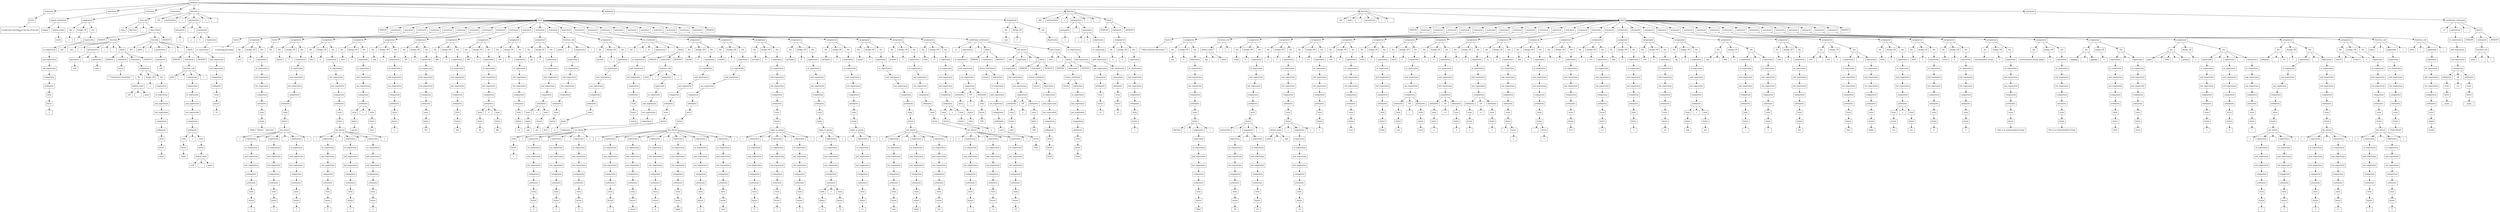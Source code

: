 digraph ParseTree {
    node [shape=box];
    node0 [label="program"];
    node1 [label="statement"];
    node0 -> node1;
    node2 [label="factor"];
    node1 -> node2;
    node3 [label="\"\"\"
A multi-line docstring at the top of the file
\"\"\""];
    node2 -> node3;
    node4 [label="statement"];
    node0 -> node4;
    node5 [label="import_statement"];
    node4 -> node5;
    node6 [label="import"];
    node5 -> node6;
    node7 [label="dotted_name"];
    node5 -> node7;
    node8 [label="math"];
    node7 -> node8;
    node9 [label="statement"];
    node0 -> node9;
    node10 [label="assignment"];
    node9 -> node10;
    node11 [label="lhs"];
    node10 -> node11;
    node12 [label="x"];
    node11 -> node12;
    node13 [label="Assign_OP"];
    node10 -> node13;
    node14 [label="="];
    node13 -> node14;
    node15 [label="rhs"];
    node10 -> node15;
    node16 [label="expression"];
    node15 -> node16;
    node17 [label="or_expression"];
    node16 -> node17;
    node18 [label="and_expression"];
    node17 -> node18;
    node19 [label="not_expression"];
    node18 -> node19;
    node20 [label="comparison"];
    node19 -> node20;
    node21 [label="arithmetic"];
    node20 -> node21;
    node22 [label="term"];
    node21 -> node22;
    node23 [label="factor"];
    node22 -> node23;
    node24 [label="1"];
    node23 -> node24;
    node25 [label="statement"];
    node0 -> node25;
    node26 [label="class_def"];
    node25 -> node26;
    node27 [label="class"];
    node26 -> node27;
    node28 [label="MyClass"];
    node26 -> node28;
    node29 [label=":"];
    node26 -> node29;
    node30 [label="class_block"];
    node26 -> node30;
    node31 [label="INDENT"];
    node30 -> node31;
    node32 [label="function"];
    node30 -> node32;
    node33 [label="def"];
    node32 -> node33;
    node34 [label="__init__"];
    node32 -> node34;
    node35 [label="("];
    node32 -> node35;
    node36 [label="parameters"];
    node32 -> node36;
    node37 [label="parameter"];
    node36 -> node37;
    node38 [label="self"];
    node37 -> node38;
    node39 [label=","];
    node36 -> node39;
    node40 [label="parameter"];
    node36 -> node40;
    node41 [label="name"];
    node40 -> node41;
    node42 [label=")"];
    node32 -> node42;
    node43 [label=":"];
    node32 -> node43;
    node44 [label="block"];
    node32 -> node44;
    node45 [label="INDENT"];
    node44 -> node45;
    node46 [label="statement"];
    node44 -> node46;
    node47 [label="factor"];
    node46 -> node47;
    node48 [label="\"\"\"Constructor docstring\"\"\""];
    node47 -> node48;
    node49 [label="statement"];
    node44 -> node49;
    node50 [label="assignment"];
    node49 -> node50;
    node51 [label="lhs"];
    node50 -> node51;
    node52 [label="dotted_name"];
    node51 -> node52;
    node53 [label="self"];
    node52 -> node53;
    node54 [label="."];
    node52 -> node54;
    node55 [label="name"];
    node52 -> node55;
    node56 [label="Assign_OP"];
    node50 -> node56;
    node57 [label="="];
    node56 -> node57;
    node58 [label="rhs"];
    node50 -> node58;
    node59 [label="expression"];
    node58 -> node59;
    node60 [label="or_expression"];
    node59 -> node60;
    node61 [label="and_expression"];
    node60 -> node61;
    node62 [label="not_expression"];
    node61 -> node62;
    node63 [label="comparison"];
    node62 -> node63;
    node64 [label="arithmetic"];
    node63 -> node64;
    node65 [label="term"];
    node64 -> node65;
    node66 [label="factor"];
    node65 -> node66;
    node67 [label="name"];
    node66 -> node67;
    node68 [label="DEDENT"];
    node44 -> node68;
    node69 [label="function"];
    node30 -> node69;
    node70 [label="def"];
    node69 -> node70;
    node71 [label="greet"];
    node69 -> node71;
    node72 [label="("];
    node69 -> node72;
    node73 [label="parameters"];
    node69 -> node73;
    node74 [label="parameter"];
    node73 -> node74;
    node75 [label="self"];
    node74 -> node75;
    node76 [label=")"];
    node69 -> node76;
    node77 [label=":"];
    node69 -> node77;
    node78 [label="block"];
    node69 -> node78;
    node79 [label="INDENT"];
    node78 -> node79;
    node80 [label="statement"];
    node78 -> node80;
    node81 [label="function_call"];
    node80 -> node81;
    node82 [label="print"];
    node81 -> node82;
    node83 [label="("];
    node81 -> node83;
    node84 [label="arguments"];
    node81 -> node84;
    node85 [label="expression"];
    node84 -> node85;
    node86 [label="or_expression"];
    node85 -> node86;
    node87 [label="and_expression"];
    node86 -> node87;
    node88 [label="not_expression"];
    node87 -> node88;
    node89 [label="comparison"];
    node88 -> node89;
    node90 [label="arithmetic"];
    node89 -> node90;
    node91 [label="term"];
    node90 -> node91;
    node92 [label="factor"];
    node91 -> node92;
    node93 [label="\"hello\""];
    node92 -> node93;
    node94 [label="+"];
    node90 -> node94;
    node95 [label="term"];
    node90 -> node95;
    node96 [label="factor"];
    node95 -> node96;
    node97 [label="dotted_name"];
    node96 -> node97;
    node98 [label="self"];
    node97 -> node98;
    node99 [label="."];
    node97 -> node99;
    node100 [label="name"];
    node97 -> node100;
    node101 [label=")"];
    node81 -> node101;
    node102 [label="DEDENT"];
    node78 -> node102;
    node103 [label="DEDENT"];
    node30 -> node103;
    node104 [label="function"];
    node0 -> node104;
    node105 [label="def"];
    node104 -> node105;
    node106 [label="myFunction"];
    node104 -> node106;
    node107 [label="("];
    node104 -> node107;
    node108 [label="parameters"];
    node104 -> node108;
    node109 [label="parameter"];
    node108 -> node109;
    node110 [label="x"];
    node109 -> node110;
    node111 [label=","];
    node108 -> node111;
    node112 [label="parameter"];
    node108 -> node112;
    node113 [label="y"];
    node112 -> node113;
    node114 [label="="];
    node112 -> node114;
    node115 [label="expression"];
    node112 -> node115;
    node116 [label="or_expression"];
    node115 -> node116;
    node117 [label="and_expression"];
    node116 -> node117;
    node118 [label="not_expression"];
    node117 -> node118;
    node119 [label="comparison"];
    node118 -> node119;
    node120 [label="arithmetic"];
    node119 -> node120;
    node121 [label="term"];
    node120 -> node121;
    node122 [label="factor"];
    node121 -> node122;
    node123 [label="10"];
    node122 -> node123;
    node124 [label=")"];
    node104 -> node124;
    node125 [label=":"];
    node104 -> node125;
    node126 [label="block"];
    node104 -> node126;
    node127 [label="INDENT"];
    node126 -> node127;
    node128 [label="statement"];
    node126 -> node128;
    node129 [label="factor"];
    node128 -> node129;
    node130 [label="\"\"\"
    A function docstring
    \"\"\""];
    node129 -> node130;
    node131 [label="statement"];
    node126 -> node131;
    node132 [label="assignment"];
    node131 -> node132;
    node133 [label="lhs"];
    node132 -> node133;
    node134 [label="str1"];
    node133 -> node134;
    node135 [label="Assign_OP"];
    node132 -> node135;
    node136 [label="="];
    node135 -> node136;
    node137 [label="rhs"];
    node132 -> node137;
    node138 [label="expression"];
    node137 -> node138;
    node139 [label="or_expression"];
    node138 -> node139;
    node140 [label="and_expression"];
    node139 -> node140;
    node141 [label="not_expression"];
    node140 -> node141;
    node142 [label="comparison"];
    node141 -> node142;
    node143 [label="arithmetic"];
    node142 -> node143;
    node144 [label="term"];
    node143 -> node144;
    node145 [label="factor"];
    node144 -> node145;
    node146 [label="\"Hello \\\" World \\\"  Next line\""];
    node145 -> node146;
    node147 [label="statement"];
    node126 -> node147;
    node148 [label="factor"];
    node147 -> node148;
    node149 [label="\"hi\""];
    node148 -> node149;
    node150 [label="statement"];
    node126 -> node150;
    node151 [label="assignment"];
    node150 -> node151;
    node152 [label="lhs"];
    node151 -> node152;
    node153 [label="myList"];
    node152 -> node153;
    node154 [label="Assign_OP"];
    node151 -> node154;
    node155 [label="="];
    node154 -> node155;
    node156 [label="rhs"];
    node151 -> node156;
    node157 [label="expression"];
    node156 -> node157;
    node158 [label="or_expression"];
    node157 -> node158;
    node159 [label="and_expression"];
    node158 -> node159;
    node160 [label="not_expression"];
    node159 -> node160;
    node161 [label="comparison"];
    node160 -> node161;
    node162 [label="arithmetic"];
    node161 -> node162;
    node163 [label="term"];
    node162 -> node163;
    node164 [label="factor"];
    node163 -> node164;
    node165 [label="list_literal"];
    node164 -> node165;
    node166 [label="["];
    node165 -> node166;
    node167 [label="expression"];
    node165 -> node167;
    node168 [label="or_expression"];
    node167 -> node168;
    node169 [label="and_expression"];
    node168 -> node169;
    node170 [label="not_expression"];
    node169 -> node170;
    node171 [label="comparison"];
    node170 -> node171;
    node172 [label="arithmetic"];
    node171 -> node172;
    node173 [label="term"];
    node172 -> node173;
    node174 [label="factor"];
    node173 -> node174;
    node175 [label="1"];
    node174 -> node175;
    node176 [label=","];
    node165 -> node176;
    node177 [label="expression"];
    node165 -> node177;
    node178 [label="or_expression"];
    node177 -> node178;
    node179 [label="and_expression"];
    node178 -> node179;
    node180 [label="not_expression"];
    node179 -> node180;
    node181 [label="comparison"];
    node180 -> node181;
    node182 [label="arithmetic"];
    node181 -> node182;
    node183 [label="term"];
    node182 -> node183;
    node184 [label="factor"];
    node183 -> node184;
    node185 [label="2"];
    node184 -> node185;
    node186 [label=","];
    node165 -> node186;
    node187 [label="expression"];
    node165 -> node187;
    node188 [label="or_expression"];
    node187 -> node188;
    node189 [label="and_expression"];
    node188 -> node189;
    node190 [label="not_expression"];
    node189 -> node190;
    node191 [label="comparison"];
    node190 -> node191;
    node192 [label="arithmetic"];
    node191 -> node192;
    node193 [label="term"];
    node192 -> node193;
    node194 [label="factor"];
    node193 -> node194;
    node195 [label="3"];
    node194 -> node195;
    node196 [label="]"];
    node165 -> node196;
    node197 [label="statement"];
    node126 -> node197;
    node198 [label="assignment"];
    node197 -> node198;
    node199 [label="lhs"];
    node198 -> node199;
    node200 [label="list2"];
    node199 -> node200;
    node201 [label="Assign_OP"];
    node198 -> node201;
    node202 [label="="];
    node201 -> node202;
    node203 [label="rhs"];
    node198 -> node203;
    node204 [label="expression"];
    node203 -> node204;
    node205 [label="or_expression"];
    node204 -> node205;
    node206 [label="and_expression"];
    node205 -> node206;
    node207 [label="not_expression"];
    node206 -> node207;
    node208 [label="comparison"];
    node207 -> node208;
    node209 [label="arithmetic"];
    node208 -> node209;
    node210 [label="term"];
    node209 -> node210;
    node211 [label="factor"];
    node210 -> node211;
    node212 [label="list_literal"];
    node211 -> node212;
    node213 [label="["];
    node212 -> node213;
    node214 [label="expression"];
    node212 -> node214;
    node215 [label="or_expression"];
    node214 -> node215;
    node216 [label="and_expression"];
    node215 -> node216;
    node217 [label="not_expression"];
    node216 -> node217;
    node218 [label="comparison"];
    node217 -> node218;
    node219 [label="arithmetic"];
    node218 -> node219;
    node220 [label="term"];
    node219 -> node220;
    node221 [label="factor"];
    node220 -> node221;
    node222 [label="4"];
    node221 -> node222;
    node223 [label=","];
    node212 -> node223;
    node224 [label="expression"];
    node212 -> node224;
    node225 [label="or_expression"];
    node224 -> node225;
    node226 [label="and_expression"];
    node225 -> node226;
    node227 [label="not_expression"];
    node226 -> node227;
    node228 [label="comparison"];
    node227 -> node228;
    node229 [label="arithmetic"];
    node228 -> node229;
    node230 [label="term"];
    node229 -> node230;
    node231 [label="factor"];
    node230 -> node231;
    node232 [label="5"];
    node231 -> node232;
    node233 [label=","];
    node212 -> node233;
    node234 [label="expression"];
    node212 -> node234;
    node235 [label="or_expression"];
    node234 -> node235;
    node236 [label="and_expression"];
    node235 -> node236;
    node237 [label="not_expression"];
    node236 -> node237;
    node238 [label="comparison"];
    node237 -> node238;
    node239 [label="arithmetic"];
    node238 -> node239;
    node240 [label="term"];
    node239 -> node240;
    node241 [label="factor"];
    node240 -> node241;
    node242 [label="6"];
    node241 -> node242;
    node243 [label="]"];
    node212 -> node243;
    node244 [label="statement"];
    node126 -> node244;
    node245 [label="assignment"];
    node244 -> node245;
    node246 [label="lhs"];
    node245 -> node246;
    node247 [label="list3"];
    node246 -> node247;
    node248 [label="Assign_OP"];
    node245 -> node248;
    node249 [label="="];
    node248 -> node249;
    node250 [label="rhs"];
    node245 -> node250;
    node251 [label="expression"];
    node250 -> node251;
    node252 [label="or_expression"];
    node251 -> node252;
    node253 [label="and_expression"];
    node252 -> node253;
    node254 [label="not_expression"];
    node253 -> node254;
    node255 [label="comparison"];
    node254 -> node255;
    node256 [label="arithmetic"];
    node255 -> node256;
    node257 [label="term"];
    node256 -> node257;
    node258 [label="factor"];
    node257 -> node258;
    node259 [label="myList"];
    node258 -> node259;
    node260 [label="+"];
    node256 -> node260;
    node261 [label="term"];
    node256 -> node261;
    node262 [label="factor"];
    node261 -> node262;
    node263 [label="list2"];
    node262 -> node263;
    node264 [label="statement"];
    node126 -> node264;
    node265 [label="assignment"];
    node264 -> node265;
    node266 [label="lhs"];
    node265 -> node266;
    node267 [label="wqt"];
    node266 -> node267;
    node268 [label="Assign_OP"];
    node265 -> node268;
    node269 [label="="];
    node268 -> node269;
    node270 [label="rhs"];
    node265 -> node270;
    node271 [label="expression"];
    node270 -> node271;
    node272 [label="or_expression"];
    node271 -> node272;
    node273 [label="and_expression"];
    node272 -> node273;
    node274 [label="not_expression"];
    node273 -> node274;
    node275 [label="comparison"];
    node274 -> node275;
    node276 [label="arithmetic"];
    node275 -> node276;
    node277 [label="term"];
    node276 -> node277;
    node278 [label="factor"];
    node277 -> node278;
    node279 [label="5"];
    node278 -> node279;
    node280 [label="statement"];
    node126 -> node280;
    node281 [label="assignment"];
    node280 -> node281;
    node282 [label="lhs"];
    node281 -> node282;
    node283 [label="fff"];
    node282 -> node283;
    node284 [label="Assign_OP"];
    node281 -> node284;
    node285 [label="="];
    node284 -> node285;
    node286 [label="rhs"];
    node281 -> node286;
    node287 [label="expression"];
    node286 -> node287;
    node288 [label="or_expression"];
    node287 -> node288;
    node289 [label="and_expression"];
    node288 -> node289;
    node290 [label="not_expression"];
    node289 -> node290;
    node291 [label="comparison"];
    node290 -> node291;
    node292 [label="arithmetic"];
    node291 -> node292;
    node293 [label="term"];
    node292 -> node293;
    node294 [label="factor"];
    node293 -> node294;
    node295 [label="\"he\""];
    node294 -> node295;
    node296 [label="statement"];
    node126 -> node296;
    node297 [label="assignment"];
    node296 -> node297;
    node298 [label="lhs"];
    node297 -> node298;
    node299 [label="fff2"];
    node298 -> node299;
    node300 [label="Assign_OP"];
    node297 -> node300;
    node301 [label="="];
    node300 -> node301;
    node302 [label="rhs"];
    node297 -> node302;
    node303 [label="expression"];
    node302 -> node303;
    node304 [label="or_expression"];
    node303 -> node304;
    node305 [label="and_expression"];
    node304 -> node305;
    node306 [label="not_expression"];
    node305 -> node306;
    node307 [label="comparison"];
    node306 -> node307;
    node308 [label="arithmetic"];
    node307 -> node308;
    node309 [label="term"];
    node308 -> node309;
    node310 [label="factor"];
    node309 -> node310;
    node311 [label="\"llo\""];
    node310 -> node311;
    node312 [label="statement"];
    node126 -> node312;
    node313 [label="assignment"];
    node312 -> node313;
    node314 [label="lhs"];
    node313 -> node314;
    node315 [label="fff3"];
    node314 -> node315;
    node316 [label="Assign_OP"];
    node313 -> node316;
    node317 [label="="];
    node316 -> node317;
    node318 [label="rhs"];
    node313 -> node318;
    node319 [label="expression"];
    node318 -> node319;
    node320 [label="or_expression"];
    node319 -> node320;
    node321 [label="and_expression"];
    node320 -> node321;
    node322 [label="not_expression"];
    node321 -> node322;
    node323 [label="comparison"];
    node322 -> node323;
    node324 [label="arithmetic"];
    node323 -> node324;
    node325 [label="term"];
    node324 -> node325;
    node326 [label="factor"];
    node325 -> node326;
    node327 [label="fff"];
    node326 -> node327;
    node328 [label="+"];
    node324 -> node328;
    node329 [label="term"];
    node324 -> node329;
    node330 [label="factor"];
    node329 -> node330;
    node331 [label="fff2"];
    node330 -> node331;
    node332 [label="statement"];
    node126 -> node332;
    node333 [label="assignment"];
    node332 -> node333;
    node334 [label="lhs"];
    node333 -> node334;
    node335 [label="wrt"];
    node334 -> node335;
    node336 [label="Assign_OP"];
    node333 -> node336;
    node337 [label="="];
    node336 -> node337;
    node338 [label="rhs"];
    node333 -> node338;
    node339 [label="expression"];
    node338 -> node339;
    node340 [label="or_expression"];
    node339 -> node340;
    node341 [label="and_expression"];
    node340 -> node341;
    node342 [label="not_expression"];
    node341 -> node342;
    node343 [label="comparison"];
    node342 -> node343;
    node344 [label="arithmetic"];
    node343 -> node344;
    node345 [label="term"];
    node344 -> node345;
    node346 [label="factor"];
    node345 -> node346;
    node347 [label="10"];
    node346 -> node347;
    node348 [label="statement"];
    node126 -> node348;
    node349 [label="assignment"];
    node348 -> node349;
    node350 [label="lhs"];
    node349 -> node350;
    node351 [label="qq"];
    node350 -> node351;
    node352 [label="Assign_OP"];
    node349 -> node352;
    node353 [label="="];
    node352 -> node353;
    node354 [label="rhs"];
    node349 -> node354;
    node355 [label="expression"];
    node354 -> node355;
    node356 [label="or_expression"];
    node355 -> node356;
    node357 [label="and_expression"];
    node356 -> node357;
    node358 [label="not_expression"];
    node357 -> node358;
    node359 [label="comparison"];
    node358 -> node359;
    node360 [label="arithmetic"];
    node359 -> node360;
    node361 [label="term"];
    node360 -> node361;
    node362 [label="factor"];
    node361 -> node362;
    node363 [label="wqt"];
    node362 -> node363;
    node364 [label="+"];
    node360 -> node364;
    node365 [label="term"];
    node360 -> node365;
    node366 [label="factor"];
    node365 -> node366;
    node367 [label="wrt"];
    node366 -> node367;
    node368 [label="statement"];
    node126 -> node368;
    node369 [label="function_call"];
    node368 -> node369;
    node370 [label="print"];
    node369 -> node370;
    node371 [label="("];
    node369 -> node371;
    node372 [label="arguments"];
    node369 -> node372;
    node373 [label="expression"];
    node372 -> node373;
    node374 [label="or_expression"];
    node373 -> node374;
    node375 [label="and_expression"];
    node374 -> node375;
    node376 [label="not_expression"];
    node375 -> node376;
    node377 [label="comparison"];
    node376 -> node377;
    node378 [label="arithmetic"];
    node377 -> node378;
    node379 [label="term"];
    node378 -> node379;
    node380 [label="factor"];
    node379 -> node380;
    node381 [label="list3"];
    node380 -> node381;
    node382 [label=")"];
    node369 -> node382;
    node383 [label="statement"];
    node126 -> node383;
    node384 [label="assignment"];
    node383 -> node384;
    node385 [label="lhs"];
    node384 -> node385;
    node386 [label="mychar"];
    node385 -> node386;
    node387 [label="Assign_OP"];
    node384 -> node387;
    node388 [label="="];
    node387 -> node388;
    node389 [label="rhs"];
    node384 -> node389;
    node390 [label="expression"];
    node389 -> node390;
    node391 [label="or_expression"];
    node390 -> node391;
    node392 [label="and_expression"];
    node391 -> node392;
    node393 [label="not_expression"];
    node392 -> node393;
    node394 [label="comparison"];
    node393 -> node394;
    node395 [label="arithmetic"];
    node394 -> node395;
    node396 [label="term"];
    node395 -> node396;
    node397 [label="factor"];
    node396 -> node397;
    node398 [label="'a'"];
    node397 -> node398;
    node399 [label="statement"];
    node126 -> node399;
    node400 [label="for_statement"];
    node399 -> node400;
    node401 [label="for"];
    node400 -> node401;
    node402 [label="i"];
    node400 -> node402;
    node403 [label="in"];
    node400 -> node403;
    node404 [label="expression"];
    node400 -> node404;
    node405 [label="or_expression"];
    node404 -> node405;
    node406 [label="and_expression"];
    node405 -> node406;
    node407 [label="not_expression"];
    node406 -> node407;
    node408 [label="comparison"];
    node407 -> node408;
    node409 [label="arithmetic"];
    node408 -> node409;
    node410 [label="term"];
    node409 -> node410;
    node411 [label="factor"];
    node410 -> node411;
    node412 [label="myList"];
    node411 -> node412;
    node413 [label=":"];
    node400 -> node413;
    node414 [label="block"];
    node400 -> node414;
    node415 [label="INDENT"];
    node414 -> node415;
    node416 [label="statement"];
    node414 -> node416;
    node417 [label="function_call"];
    node416 -> node417;
    node418 [label="print"];
    node417 -> node418;
    node419 [label="("];
    node417 -> node419;
    node420 [label="arguments"];
    node417 -> node420;
    node421 [label="expression"];
    node420 -> node421;
    node422 [label="or_expression"];
    node421 -> node422;
    node423 [label="and_expression"];
    node422 -> node423;
    node424 [label="not_expression"];
    node423 -> node424;
    node425 [label="comparison"];
    node424 -> node425;
    node426 [label="arithmetic"];
    node425 -> node426;
    node427 [label="term"];
    node426 -> node427;
    node428 [label="factor"];
    node427 -> node428;
    node429 [label="i"];
    node428 -> node429;
    node430 [label=")"];
    node417 -> node430;
    node431 [label="DEDENT"];
    node414 -> node431;
    node432 [label="statement"];
    node126 -> node432;
    node433 [label="assignment"];
    node432 -> node433;
    node434 [label="lhs"];
    node433 -> node434;
    node435 [label="mySet"];
    node434 -> node435;
    node436 [label="Assign_OP"];
    node433 -> node436;
    node437 [label="="];
    node436 -> node437;
    node438 [label="rhs"];
    node433 -> node438;
    node439 [label="expression"];
    node438 -> node439;
    node440 [label="or_expression"];
    node439 -> node440;
    node441 [label="and_expression"];
    node440 -> node441;
    node442 [label="not_expression"];
    node441 -> node442;
    node443 [label="comparison"];
    node442 -> node443;
    node444 [label="arithmetic"];
    node443 -> node444;
    node445 [label="term"];
    node444 -> node445;
    node446 [label="factor"];
    node445 -> node446;
    node447 [label="set_literal"];
    node446 -> node447;
    node448 [label="{"];
    node447 -> node448;
    node449 [label="expression"];
    node447 -> node449;
    node450 [label="or_expression"];
    node449 -> node450;
    node451 [label="and_expression"];
    node450 -> node451;
    node452 [label="not_expression"];
    node451 -> node452;
    node453 [label="comparison"];
    node452 -> node453;
    node454 [label="arithmetic"];
    node453 -> node454;
    node455 [label="term"];
    node454 -> node455;
    node456 [label="factor"];
    node455 -> node456;
    node457 [label="4"];
    node456 -> node457;
    node458 [label=","];
    node447 -> node458;
    node459 [label="expression"];
    node447 -> node459;
    node460 [label="or_expression"];
    node459 -> node460;
    node461 [label="and_expression"];
    node460 -> node461;
    node462 [label="not_expression"];
    node461 -> node462;
    node463 [label="comparison"];
    node462 -> node463;
    node464 [label="arithmetic"];
    node463 -> node464;
    node465 [label="term"];
    node464 -> node465;
    node466 [label="factor"];
    node465 -> node466;
    node467 [label="5"];
    node466 -> node467;
    node468 [label=","];
    node447 -> node468;
    node469 [label="expression"];
    node447 -> node469;
    node470 [label="or_expression"];
    node469 -> node470;
    node471 [label="and_expression"];
    node470 -> node471;
    node472 [label="not_expression"];
    node471 -> node472;
    node473 [label="comparison"];
    node472 -> node473;
    node474 [label="arithmetic"];
    node473 -> node474;
    node475 [label="term"];
    node474 -> node475;
    node476 [label="factor"];
    node475 -> node476;
    node477 [label="6"];
    node476 -> node477;
    node478 [label="}"];
    node447 -> node478;
    node479 [label="statement"];
    node126 -> node479;
    node480 [label="assignment"];
    node479 -> node480;
    node481 [label="lhs"];
    node480 -> node481;
    node482 [label="myDict"];
    node481 -> node482;
    node483 [label="Assign_OP"];
    node480 -> node483;
    node484 [label="="];
    node483 -> node484;
    node485 [label="rhs"];
    node480 -> node485;
    node486 [label="expression"];
    node485 -> node486;
    node487 [label="or_expression"];
    node486 -> node487;
    node488 [label="and_expression"];
    node487 -> node488;
    node489 [label="not_expression"];
    node488 -> node489;
    node490 [label="comparison"];
    node489 -> node490;
    node491 [label="arithmetic"];
    node490 -> node491;
    node492 [label="term"];
    node491 -> node492;
    node493 [label="factor"];
    node492 -> node493;
    node494 [label="dict_literal"];
    node493 -> node494;
    node495 [label="{"];
    node494 -> node495;
    node496 [label="expression"];
    node494 -> node496;
    node497 [label="or_expression"];
    node496 -> node497;
    node498 [label="and_expression"];
    node497 -> node498;
    node499 [label="not_expression"];
    node498 -> node499;
    node500 [label="comparison"];
    node499 -> node500;
    node501 [label="arithmetic"];
    node500 -> node501;
    node502 [label="term"];
    node501 -> node502;
    node503 [label="factor"];
    node502 -> node503;
    node504 [label="7"];
    node503 -> node504;
    node505 [label=":"];
    node494 -> node505;
    node506 [label="expression"];
    node494 -> node506;
    node507 [label="or_expression"];
    node506 -> node507;
    node508 [label="and_expression"];
    node507 -> node508;
    node509 [label="not_expression"];
    node508 -> node509;
    node510 [label="comparison"];
    node509 -> node510;
    node511 [label="arithmetic"];
    node510 -> node511;
    node512 [label="term"];
    node511 -> node512;
    node513 [label="factor"];
    node512 -> node513;
    node514 [label="\"seven\""];
    node513 -> node514;
    node515 [label=","];
    node494 -> node515;
    node516 [label="expression"];
    node494 -> node516;
    node517 [label="or_expression"];
    node516 -> node517;
    node518 [label="and_expression"];
    node517 -> node518;
    node519 [label="not_expression"];
    node518 -> node519;
    node520 [label="comparison"];
    node519 -> node520;
    node521 [label="arithmetic"];
    node520 -> node521;
    node522 [label="term"];
    node521 -> node522;
    node523 [label="factor"];
    node522 -> node523;
    node524 [label="8"];
    node523 -> node524;
    node525 [label=":"];
    node494 -> node525;
    node526 [label="expression"];
    node494 -> node526;
    node527 [label="or_expression"];
    node526 -> node527;
    node528 [label="and_expression"];
    node527 -> node528;
    node529 [label="not_expression"];
    node528 -> node529;
    node530 [label="comparison"];
    node529 -> node530;
    node531 [label="arithmetic"];
    node530 -> node531;
    node532 [label="term"];
    node531 -> node532;
    node533 [label="factor"];
    node532 -> node533;
    node534 [label="\"eight\""];
    node533 -> node534;
    node535 [label=","];
    node494 -> node535;
    node536 [label="expression"];
    node494 -> node536;
    node537 [label="or_expression"];
    node536 -> node537;
    node538 [label="and_expression"];
    node537 -> node538;
    node539 [label="not_expression"];
    node538 -> node539;
    node540 [label="comparison"];
    node539 -> node540;
    node541 [label="arithmetic"];
    node540 -> node541;
    node542 [label="term"];
    node541 -> node542;
    node543 [label="factor"];
    node542 -> node543;
    node544 [label="9"];
    node543 -> node544;
    node545 [label=":"];
    node494 -> node545;
    node546 [label="expression"];
    node494 -> node546;
    node547 [label="or_expression"];
    node546 -> node547;
    node548 [label="and_expression"];
    node547 -> node548;
    node549 [label="not_expression"];
    node548 -> node549;
    node550 [label="comparison"];
    node549 -> node550;
    node551 [label="arithmetic"];
    node550 -> node551;
    node552 [label="term"];
    node551 -> node552;
    node553 [label="factor"];
    node552 -> node553;
    node554 [label="\"nine\""];
    node553 -> node554;
    node555 [label="}"];
    node494 -> node555;
    node556 [label="statement"];
    node126 -> node556;
    node557 [label="assignment"];
    node556 -> node557;
    node558 [label="lhs"];
    node557 -> node558;
    node559 [label="myTuple"];
    node558 -> node559;
    node560 [label="Assign_OP"];
    node557 -> node560;
    node561 [label="="];
    node560 -> node561;
    node562 [label="rhs"];
    node557 -> node562;
    node563 [label="expression"];
    node562 -> node563;
    node564 [label="or_expression"];
    node563 -> node564;
    node565 [label="and_expression"];
    node564 -> node565;
    node566 [label="not_expression"];
    node565 -> node566;
    node567 [label="comparison"];
    node566 -> node567;
    node568 [label="arithmetic"];
    node567 -> node568;
    node569 [label="term"];
    node568 -> node569;
    node570 [label="factor"];
    node569 -> node570;
    node571 [label="tuple_or_group"];
    node570 -> node571;
    node572 [label="("];
    node571 -> node572;
    node573 [label="expression"];
    node571 -> node573;
    node574 [label="or_expression"];
    node573 -> node574;
    node575 [label="and_expression"];
    node574 -> node575;
    node576 [label="not_expression"];
    node575 -> node576;
    node577 [label="comparison"];
    node576 -> node577;
    node578 [label="arithmetic"];
    node577 -> node578;
    node579 [label="term"];
    node578 -> node579;
    node580 [label="factor"];
    node579 -> node580;
    node581 [label="0"];
    node580 -> node581;
    node582 [label=","];
    node571 -> node582;
    node583 [label="expression"];
    node571 -> node583;
    node584 [label="or_expression"];
    node583 -> node584;
    node585 [label="and_expression"];
    node584 -> node585;
    node586 [label="not_expression"];
    node585 -> node586;
    node587 [label="comparison"];
    node586 -> node587;
    node588 [label="arithmetic"];
    node587 -> node588;
    node589 [label="term"];
    node588 -> node589;
    node590 [label="factor"];
    node589 -> node590;
    node591 [label="1"];
    node590 -> node591;
    node592 [label=","];
    node571 -> node592;
    node593 [label="expression"];
    node571 -> node593;
    node594 [label="or_expression"];
    node593 -> node594;
    node595 [label="and_expression"];
    node594 -> node595;
    node596 [label="not_expression"];
    node595 -> node596;
    node597 [label="comparison"];
    node596 -> node597;
    node598 [label="arithmetic"];
    node597 -> node598;
    node599 [label="term"];
    node598 -> node599;
    node600 [label="factor"];
    node599 -> node600;
    node601 [label="2"];
    node600 -> node601;
    node602 [label=")"];
    node571 -> node602;
    node603 [label="statement"];
    node126 -> node603;
    node604 [label="assignment"];
    node603 -> node604;
    node605 [label="lhs"];
    node604 -> node605;
    node606 [label="myTuple2"];
    node605 -> node606;
    node607 [label="Assign_OP"];
    node604 -> node607;
    node608 [label="="];
    node607 -> node608;
    node609 [label="rhs"];
    node604 -> node609;
    node610 [label="expression"];
    node609 -> node610;
    node611 [label="or_expression"];
    node610 -> node611;
    node612 [label="and_expression"];
    node611 -> node612;
    node613 [label="not_expression"];
    node612 -> node613;
    node614 [label="comparison"];
    node613 -> node614;
    node615 [label="arithmetic"];
    node614 -> node615;
    node616 [label="term"];
    node615 -> node616;
    node617 [label="factor"];
    node616 -> node617;
    node618 [label="tuple_or_group"];
    node617 -> node618;
    node619 [label="("];
    node618 -> node619;
    node620 [label="expression"];
    node618 -> node620;
    node621 [label="or_expression"];
    node620 -> node621;
    node622 [label="and_expression"];
    node621 -> node622;
    node623 [label="not_expression"];
    node622 -> node623;
    node624 [label="comparison"];
    node623 -> node624;
    node625 [label="arithmetic"];
    node624 -> node625;
    node626 [label="term"];
    node625 -> node626;
    node627 [label="factor"];
    node626 -> node627;
    node628 [label="12"];
    node627 -> node628;
    node629 [label="+"];
    node625 -> node629;
    node630 [label="term"];
    node625 -> node630;
    node631 [label="factor"];
    node630 -> node631;
    node632 [label="14"];
    node631 -> node632;
    node633 [label=")"];
    node618 -> node633;
    node634 [label="statement"];
    node126 -> node634;
    node635 [label="assignment"];
    node634 -> node635;
    node636 [label="lhs"];
    node635 -> node636;
    node637 [label="myTuple3"];
    node636 -> node637;
    node638 [label="Assign_OP"];
    node635 -> node638;
    node639 [label="="];
    node638 -> node639;
    node640 [label="rhs"];
    node635 -> node640;
    node641 [label="expression"];
    node640 -> node641;
    node642 [label="or_expression"];
    node641 -> node642;
    node643 [label="and_expression"];
    node642 -> node643;
    node644 [label="not_expression"];
    node643 -> node644;
    node645 [label="comparison"];
    node644 -> node645;
    node646 [label="arithmetic"];
    node645 -> node646;
    node647 [label="term"];
    node646 -> node647;
    node648 [label="factor"];
    node647 -> node648;
    node649 [label="tuple_or_group"];
    node648 -> node649;
    node650 [label="("];
    node649 -> node650;
    node651 [label="expression"];
    node649 -> node651;
    node652 [label="or_expression"];
    node651 -> node652;
    node653 [label="and_expression"];
    node652 -> node653;
    node654 [label="not_expression"];
    node653 -> node654;
    node655 [label="comparison"];
    node654 -> node655;
    node656 [label="arithmetic"];
    node655 -> node656;
    node657 [label="term"];
    node656 -> node657;
    node658 [label="factor"];
    node657 -> node658;
    node659 [label="12"];
    node658 -> node659;
    node660 [label=")"];
    node649 -> node660;
    node661 [label="statement"];
    node126 -> node661;
    node662 [label="assignment"];
    node661 -> node662;
    node663 [label="lhs"];
    node662 -> node663;
    node664 [label="names"];
    node663 -> node664;
    node665 [label="Assign_OP"];
    node662 -> node665;
    node666 [label="="];
    node665 -> node666;
    node667 [label="rhs"];
    node662 -> node667;
    node668 [label="expression"];
    node667 -> node668;
    node669 [label="or_expression"];
    node668 -> node669;
    node670 [label="and_expression"];
    node669 -> node670;
    node671 [label="not_expression"];
    node670 -> node671;
    node672 [label="comparison"];
    node671 -> node672;
    node673 [label="arithmetic"];
    node672 -> node673;
    node674 [label="term"];
    node673 -> node674;
    node675 [label="factor"];
    node674 -> node675;
    node676 [label="list_literal"];
    node675 -> node676;
    node677 [label="["];
    node676 -> node677;
    node678 [label="expression"];
    node676 -> node678;
    node679 [label="or_expression"];
    node678 -> node679;
    node680 [label="and_expression"];
    node679 -> node680;
    node681 [label="not_expression"];
    node680 -> node681;
    node682 [label="comparison"];
    node681 -> node682;
    node683 [label="arithmetic"];
    node682 -> node683;
    node684 [label="term"];
    node683 -> node684;
    node685 [label="factor"];
    node684 -> node685;
    node686 [label="\"hey\""];
    node685 -> node686;
    node687 [label=","];
    node676 -> node687;
    node688 [label="expression"];
    node676 -> node688;
    node689 [label="or_expression"];
    node688 -> node689;
    node690 [label="and_expression"];
    node689 -> node690;
    node691 [label="not_expression"];
    node690 -> node691;
    node692 [label="comparison"];
    node691 -> node692;
    node693 [label="arithmetic"];
    node692 -> node693;
    node694 [label="term"];
    node693 -> node694;
    node695 [label="factor"];
    node694 -> node695;
    node696 [label="\"hello\""];
    node695 -> node696;
    node697 [label=","];
    node676 -> node697;
    node698 [label="expression"];
    node676 -> node698;
    node699 [label="or_expression"];
    node698 -> node699;
    node700 [label="and_expression"];
    node699 -> node700;
    node701 [label="not_expression"];
    node700 -> node701;
    node702 [label="comparison"];
    node701 -> node702;
    node703 [label="arithmetic"];
    node702 -> node703;
    node704 [label="term"];
    node703 -> node704;
    node705 [label="factor"];
    node704 -> node705;
    node706 [label="\"hi\""];
    node705 -> node706;
    node707 [label="]"];
    node676 -> node707;
    node708 [label="statement"];
    node126 -> node708;
    node709 [label="assignment"];
    node708 -> node709;
    node710 [label="lhs"];
    node709 -> node710;
    node711 [label="newSet"];
    node710 -> node711;
    node712 [label="Assign_OP"];
    node709 -> node712;
    node713 [label="="];
    node712 -> node713;
    node714 [label="rhs"];
    node709 -> node714;
    node715 [label="expression"];
    node714 -> node715;
    node716 [label="or_expression"];
    node715 -> node716;
    node717 [label="and_expression"];
    node716 -> node717;
    node718 [label="not_expression"];
    node717 -> node718;
    node719 [label="comparison"];
    node718 -> node719;
    node720 [label="arithmetic"];
    node719 -> node720;
    node721 [label="term"];
    node720 -> node721;
    node722 [label="factor"];
    node721 -> node722;
    node723 [label="set_literal"];
    node722 -> node723;
    node724 [label="{"];
    node723 -> node724;
    node725 [label="expression"];
    node723 -> node725;
    node726 [label="or_expression"];
    node725 -> node726;
    node727 [label="and_expression"];
    node726 -> node727;
    node728 [label="not_expression"];
    node727 -> node728;
    node729 [label="comparison"];
    node728 -> node729;
    node730 [label="arithmetic"];
    node729 -> node730;
    node731 [label="term"];
    node730 -> node731;
    node732 [label="factor"];
    node731 -> node732;
    node733 [label="\":\""];
    node732 -> node733;
    node734 [label=","];
    node723 -> node734;
    node735 [label="expression"];
    node723 -> node735;
    node736 [label="or_expression"];
    node735 -> node736;
    node737 [label="and_expression"];
    node736 -> node737;
    node738 [label="not_expression"];
    node737 -> node738;
    node739 [label="comparison"];
    node738 -> node739;
    node740 [label="arithmetic"];
    node739 -> node740;
    node741 [label="term"];
    node740 -> node741;
    node742 [label="factor"];
    node741 -> node742;
    node743 [label="\":(\""];
    node742 -> node743;
    node744 [label=","];
    node723 -> node744;
    node745 [label="expression"];
    node723 -> node745;
    node746 [label="or_expression"];
    node745 -> node746;
    node747 [label="and_expression"];
    node746 -> node747;
    node748 [label="not_expression"];
    node747 -> node748;
    node749 [label="comparison"];
    node748 -> node749;
    node750 [label="arithmetic"];
    node749 -> node750;
    node751 [label="term"];
    node750 -> node751;
    node752 [label="factor"];
    node751 -> node752;
    node753 [label="\":D\""];
    node752 -> node753;
    node754 [label="}"];
    node723 -> node754;
    node755 [label="statement"];
    node126 -> node755;
    node756 [label="assignment"];
    node755 -> node756;
    node757 [label="lhs"];
    node756 -> node757;
    node758 [label="total"];
    node757 -> node758;
    node759 [label="Assign_OP"];
    node756 -> node759;
    node760 [label="="];
    node759 -> node760;
    node761 [label="rhs"];
    node756 -> node761;
    node762 [label="expression"];
    node761 -> node762;
    node763 [label="or_expression"];
    node762 -> node763;
    node764 [label="and_expression"];
    node763 -> node764;
    node765 [label="not_expression"];
    node764 -> node765;
    node766 [label="comparison"];
    node765 -> node766;
    node767 [label="arithmetic"];
    node766 -> node767;
    node768 [label="term"];
    node767 -> node768;
    node769 [label="factor"];
    node768 -> node769;
    node770 [label="x"];
    node769 -> node770;
    node771 [label="+"];
    node767 -> node771;
    node772 [label="term"];
    node767 -> node772;
    node773 [label="factor"];
    node772 -> node773;
    node774 [label="y"];
    node773 -> node774;
    node775 [label="statement"];
    node126 -> node775;
    node776 [label="conditional_statement"];
    node775 -> node776;
    node777 [label="if"];
    node776 -> node777;
    node778 [label="expression"];
    node776 -> node778;
    node779 [label="or_expression"];
    node778 -> node779;
    node780 [label="and_expression"];
    node779 -> node780;
    node781 [label="not_expression"];
    node780 -> node781;
    node782 [label="comparison"];
    node781 -> node782;
    node783 [label="arithmetic"];
    node782 -> node783;
    node784 [label="term"];
    node783 -> node784;
    node785 [label="factor"];
    node784 -> node785;
    node786 [label="total"];
    node785 -> node786;
    node787 [label="OP"];
    node782 -> node787;
    node788 [label=">"];
    node787 -> node788;
    node789 [label="arithmetic"];
    node782 -> node789;
    node790 [label="term"];
    node789 -> node790;
    node791 [label="factor"];
    node790 -> node791;
    node792 [label="100"];
    node791 -> node792;
    node793 [label=":"];
    node776 -> node793;
    node794 [label="block"];
    node776 -> node794;
    node795 [label="INDENT"];
    node794 -> node795;
    node796 [label="statement"];
    node794 -> node796;
    node797 [label="return_statement"];
    node796 -> node797;
    node798 [label="return"];
    node797 -> node798;
    node799 [label="expression"];
    node797 -> node799;
    node800 [label="or_expression"];
    node799 -> node800;
    node801 [label="and_expression"];
    node800 -> node801;
    node802 [label="not_expression"];
    node801 -> node802;
    node803 [label="comparison"];
    node802 -> node803;
    node804 [label="arithmetic"];
    node803 -> node804;
    node805 [label="term"];
    node804 -> node805;
    node806 [label="factor"];
    node805 -> node806;
    node807 [label="True"];
    node806 -> node807;
    node808 [label="DEDENT"];
    node794 -> node808;
    node809 [label="elif_clause"];
    node776 -> node809;
    node810 [label="elif"];
    node809 -> node810;
    node811 [label="expression"];
    node809 -> node811;
    node812 [label="or_expression"];
    node811 -> node812;
    node813 [label="and_expression"];
    node812 -> node813;
    node814 [label="not_expression"];
    node813 -> node814;
    node815 [label="comparison"];
    node814 -> node815;
    node816 [label="arithmetic"];
    node815 -> node816;
    node817 [label="term"];
    node816 -> node817;
    node818 [label="factor"];
    node817 -> node818;
    node819 [label="total"];
    node818 -> node819;
    node820 [label="OP"];
    node815 -> node820;
    node821 [label="<"];
    node820 -> node821;
    node822 [label="arithmetic"];
    node815 -> node822;
    node823 [label="term"];
    node822 -> node823;
    node824 [label="factor"];
    node823 -> node824;
    node825 [label="100"];
    node824 -> node825;
    node826 [label=":"];
    node809 -> node826;
    node827 [label="block"];
    node809 -> node827;
    node828 [label="INDENT"];
    node827 -> node828;
    node829 [label="statement"];
    node827 -> node829;
    node830 [label="return_statement"];
    node829 -> node830;
    node831 [label="return"];
    node830 -> node831;
    node832 [label="expression"];
    node830 -> node832;
    node833 [label="or_expression"];
    node832 -> node833;
    node834 [label="and_expression"];
    node833 -> node834;
    node835 [label="not_expression"];
    node834 -> node835;
    node836 [label="comparison"];
    node835 -> node836;
    node837 [label="arithmetic"];
    node836 -> node837;
    node838 [label="term"];
    node837 -> node838;
    node839 [label="factor"];
    node838 -> node839;
    node840 [label="False"];
    node839 -> node840;
    node841 [label="DEDENT"];
    node827 -> node841;
    node842 [label="else_clause"];
    node776 -> node842;
    node843 [label="else"];
    node842 -> node843;
    node844 [label=":"];
    node842 -> node844;
    node845 [label="block"];
    node842 -> node845;
    node846 [label="INDENT"];
    node845 -> node846;
    node847 [label="statement"];
    node845 -> node847;
    node848 [label="return_statement"];
    node847 -> node848;
    node849 [label="return"];
    node848 -> node849;
    node850 [label="expression"];
    node848 -> node850;
    node851 [label="or_expression"];
    node850 -> node851;
    node852 [label="and_expression"];
    node851 -> node852;
    node853 [label="not_expression"];
    node852 -> node853;
    node854 [label="comparison"];
    node853 -> node854;
    node855 [label="arithmetic"];
    node854 -> node855;
    node856 [label="term"];
    node855 -> node856;
    node857 [label="factor"];
    node856 -> node857;
    node858 [label="None"];
    node857 -> node858;
    node859 [label="DEDENT"];
    node845 -> node859;
    node860 [label="DEDENT"];
    node126 -> node860;
    node861 [label="statement"];
    node0 -> node861;
    node862 [label="assignment"];
    node861 -> node862;
    node863 [label="lhs"];
    node862 -> node863;
    node864 [label="wqt"];
    node863 -> node864;
    node865 [label="Assign_OP"];
    node862 -> node865;
    node866 [label="="];
    node865 -> node866;
    node867 [label="rhs"];
    node862 -> node867;
    node868 [label="expression"];
    node867 -> node868;
    node869 [label="or_expression"];
    node868 -> node869;
    node870 [label="and_expression"];
    node869 -> node870;
    node871 [label="not_expression"];
    node870 -> node871;
    node872 [label="comparison"];
    node871 -> node872;
    node873 [label="arithmetic"];
    node872 -> node873;
    node874 [label="term"];
    node873 -> node874;
    node875 [label="factor"];
    node874 -> node875;
    node876 [label="10"];
    node875 -> node876;
    node877 [label="function"];
    node0 -> node877;
    node878 [label="def"];
    node877 -> node878;
    node879 [label="myFunction2"];
    node877 -> node879;
    node880 [label="("];
    node877 -> node880;
    node881 [label="parameters"];
    node877 -> node881;
    node882 [label="parameter"];
    node881 -> node882;
    node883 [label="x"];
    node882 -> node883;
    node884 [label=","];
    node881 -> node884;
    node885 [label="parameter"];
    node881 -> node885;
    node886 [label="y"];
    node885 -> node886;
    node887 [label="="];
    node885 -> node887;
    node888 [label="expression"];
    node885 -> node888;
    node889 [label="or_expression"];
    node888 -> node889;
    node890 [label="and_expression"];
    node889 -> node890;
    node891 [label="not_expression"];
    node890 -> node891;
    node892 [label="comparison"];
    node891 -> node892;
    node893 [label="arithmetic"];
    node892 -> node893;
    node894 [label="term"];
    node893 -> node894;
    node895 [label="factor"];
    node894 -> node895;
    node896 [label="10"];
    node895 -> node896;
    node897 [label=")"];
    node877 -> node897;
    node898 [label=":"];
    node877 -> node898;
    node899 [label="block"];
    node877 -> node899;
    node900 [label="INDENT"];
    node899 -> node900;
    node901 [label="statement"];
    node899 -> node901;
    node902 [label="assignment"];
    node901 -> node902;
    node903 [label="lhs"];
    node902 -> node903;
    node904 [label="x"];
    node903 -> node904;
    node905 [label="Assign_OP"];
    node902 -> node905;
    node906 [label="="];
    node905 -> node906;
    node907 [label="rhs"];
    node902 -> node907;
    node908 [label="expression"];
    node907 -> node908;
    node909 [label="or_expression"];
    node908 -> node909;
    node910 [label="and_expression"];
    node909 -> node910;
    node911 [label="not_expression"];
    node910 -> node911;
    node912 [label="comparison"];
    node911 -> node912;
    node913 [label="arithmetic"];
    node912 -> node913;
    node914 [label="term"];
    node913 -> node914;
    node915 [label="factor"];
    node914 -> node915;
    node916 [label="1"];
    node915 -> node916;
    node917 [label="DEDENT"];
    node899 -> node917;
    node918 [label="function"];
    node0 -> node918;
    node919 [label="def"];
    node918 -> node919;
    node920 [label="main"];
    node918 -> node920;
    node921 [label="("];
    node918 -> node921;
    node922 [label="parameters"];
    node918 -> node922;
    node923 [label=")"];
    node918 -> node923;
    node924 [label=":"];
    node918 -> node924;
    node925 [label="block"];
    node918 -> node925;
    node926 [label="INDENT"];
    node925 -> node926;
    node927 [label="statement"];
    node925 -> node927;
    node928 [label="factor"];
    node927 -> node928;
    node929 [label="\"\"\"Main function docstring\"\"\""];
    node928 -> node929;
    node930 [label="statement"];
    node925 -> node930;
    node931 [label="assignment"];
    node930 -> node931;
    node932 [label="lhs"];
    node931 -> node932;
    node933 [label="obj"];
    node932 -> node933;
    node934 [label="Assign_OP"];
    node931 -> node934;
    node935 [label="="];
    node934 -> node935;
    node936 [label="rhs"];
    node931 -> node936;
    node937 [label="expression"];
    node936 -> node937;
    node938 [label="or_expression"];
    node937 -> node938;
    node939 [label="and_expression"];
    node938 -> node939;
    node940 [label="not_expression"];
    node939 -> node940;
    node941 [label="comparison"];
    node940 -> node941;
    node942 [label="arithmetic"];
    node941 -> node942;
    node943 [label="term"];
    node942 -> node943;
    node944 [label="factor"];
    node943 -> node944;
    node945 [label="MyClass"];
    node944 -> node945;
    node946 [label="("];
    node944 -> node946;
    node947 [label="arguments"];
    node944 -> node947;
    node948 [label="expression"];
    node947 -> node948;
    node949 [label="or_expression"];
    node948 -> node949;
    node950 [label="and_expression"];
    node949 -> node950;
    node951 [label="not_expression"];
    node950 -> node951;
    node952 [label="comparison"];
    node951 -> node952;
    node953 [label="arithmetic"];
    node952 -> node953;
    node954 [label="term"];
    node953 -> node954;
    node955 [label="factor"];
    node954 -> node955;
    node956 [label="\"Moh\""];
    node955 -> node956;
    node957 [label=")"];
    node944 -> node957;
    node958 [label="statement"];
    node925 -> node958;
    node959 [label="function_call"];
    node958 -> node959;
    node960 [label="dotted_name"];
    node959 -> node960;
    node961 [label="obj"];
    node960 -> node961;
    node962 [label="."];
    node960 -> node962;
    node963 [label="greet"];
    node960 -> node963;
    node964 [label="("];
    node959 -> node964;
    node965 [label=")"];
    node959 -> node965;
    node966 [label="statement"];
    node925 -> node966;
    node967 [label="assignment"];
    node966 -> node967;
    node968 [label="lhs"];
    node967 -> node968;
    node969 [label="result"];
    node968 -> node969;
    node970 [label="Assign_OP"];
    node967 -> node970;
    node971 [label="="];
    node970 -> node971;
    node972 [label="rhs"];
    node967 -> node972;
    node973 [label="expression"];
    node972 -> node973;
    node974 [label="or_expression"];
    node973 -> node974;
    node975 [label="and_expression"];
    node974 -> node975;
    node976 [label="not_expression"];
    node975 -> node976;
    node977 [label="comparison"];
    node976 -> node977;
    node978 [label="arithmetic"];
    node977 -> node978;
    node979 [label="term"];
    node978 -> node979;
    node980 [label="factor"];
    node979 -> node980;
    node981 [label="myFunction"];
    node980 -> node981;
    node982 [label="("];
    node980 -> node982;
    node983 [label="arguments"];
    node980 -> node983;
    node984 [label="expression"];
    node983 -> node984;
    node985 [label="or_expression"];
    node984 -> node985;
    node986 [label="and_expression"];
    node985 -> node986;
    node987 [label="not_expression"];
    node986 -> node987;
    node988 [label="comparison"];
    node987 -> node988;
    node989 [label="arithmetic"];
    node988 -> node989;
    node990 [label="term"];
    node989 -> node990;
    node991 [label="factor"];
    node990 -> node991;
    node992 [label="50"];
    node991 -> node992;
    node993 [label=","];
    node983 -> node993;
    node994 [label="expression"];
    node983 -> node994;
    node995 [label="or_expression"];
    node994 -> node995;
    node996 [label="and_expression"];
    node995 -> node996;
    node997 [label="not_expression"];
    node996 -> node997;
    node998 [label="comparison"];
    node997 -> node998;
    node999 [label="arithmetic"];
    node998 -> node999;
    node1000 [label="term"];
    node999 -> node1000;
    node1001 [label="factor"];
    node1000 -> node1001;
    node1002 [label="20"];
    node1001 -> node1002;
    node1003 [label=")"];
    node980 -> node1003;
    node1004 [label="statement"];
    node925 -> node1004;
    node1005 [label="assignment"];
    node1004 -> node1005;
    node1006 [label="lhs"];
    node1005 -> node1006;
    node1007 [label="x"];
    node1006 -> node1007;
    node1008 [label="Assign_OP"];
    node1005 -> node1008;
    node1009 [label="="];
    node1008 -> node1009;
    node1010 [label="rhs"];
    node1005 -> node1010;
    node1011 [label="expression"];
    node1010 -> node1011;
    node1012 [label="or_expression"];
    node1011 -> node1012;
    node1013 [label="and_expression"];
    node1012 -> node1013;
    node1014 [label="not_expression"];
    node1013 -> node1014;
    node1015 [label="comparison"];
    node1014 -> node1015;
    node1016 [label="arithmetic"];
    node1015 -> node1016;
    node1017 [label="term"];
    node1016 -> node1017;
    node1018 [label="factor"];
    node1017 -> node1018;
    node1019 [label="dotted_name"];
    node1018 -> node1019;
    node1020 [label="math"];
    node1019 -> node1020;
    node1021 [label="."];
    node1019 -> node1021;
    node1022 [label="sqrt"];
    node1019 -> node1022;
    node1023 [label="("];
    node1018 -> node1023;
    node1024 [label="arguments"];
    node1018 -> node1024;
    node1025 [label="expression"];
    node1024 -> node1025;
    node1026 [label="or_expression"];
    node1025 -> node1026;
    node1027 [label="and_expression"];
    node1026 -> node1027;
    node1028 [label="not_expression"];
    node1027 -> node1028;
    node1029 [label="comparison"];
    node1028 -> node1029;
    node1030 [label="arithmetic"];
    node1029 -> node1030;
    node1031 [label="term"];
    node1030 -> node1031;
    node1032 [label="factor"];
    node1031 -> node1032;
    node1033 [label="16"];
    node1032 -> node1033;
    node1034 [label=")"];
    node1018 -> node1034;
    node1035 [label="statement"];
    node925 -> node1035;
    node1036 [label="assignment"];
    node1035 -> node1036;
    node1037 [label="lhs"];
    node1036 -> node1037;
    node1038 [label="x"];
    node1037 -> node1038;
    node1039 [label="Assign_OP"];
    node1036 -> node1039;
    node1040 [label="+="];
    node1039 -> node1040;
    node1041 [label="rhs"];
    node1036 -> node1041;
    node1042 [label="expression"];
    node1041 -> node1042;
    node1043 [label="or_expression"];
    node1042 -> node1043;
    node1044 [label="and_expression"];
    node1043 -> node1044;
    node1045 [label="not_expression"];
    node1044 -> node1045;
    node1046 [label="comparison"];
    node1045 -> node1046;
    node1047 [label="arithmetic"];
    node1046 -> node1047;
    node1048 [label="term"];
    node1047 -> node1048;
    node1049 [label="factor"];
    node1048 -> node1049;
    node1050 [label="1"];
    node1049 -> node1050;
    node1051 [label="statement"];
    node925 -> node1051;
    node1052 [label="assignment"];
    node1051 -> node1052;
    node1053 [label="lhs"];
    node1052 -> node1053;
    node1054 [label="test"];
    node1053 -> node1054;
    node1055 [label="Assign_OP"];
    node1052 -> node1055;
    node1056 [label="="];
    node1055 -> node1056;
    node1057 [label="rhs"];
    node1052 -> node1057;
    node1058 [label="expression"];
    node1057 -> node1058;
    node1059 [label="or_expression"];
    node1058 -> node1059;
    node1060 [label="and_expression"];
    node1059 -> node1060;
    node1061 [label="not_expression"];
    node1060 -> node1061;
    node1062 [label="comparison"];
    node1061 -> node1062;
    node1063 [label="arithmetic"];
    node1062 -> node1063;
    node1064 [label="term"];
    node1063 -> node1064;
    node1065 [label="factor"];
    node1064 -> node1065;
    node1066 [label="True"];
    node1065 -> node1066;
    node1067 [label="statement"];
    node925 -> node1067;
    node1068 [label="assignment"];
    node1067 -> node1068;
    node1069 [label="lhs"];
    node1068 -> node1069;
    node1070 [label="test2"];
    node1069 -> node1070;
    node1071 [label="Assign_OP"];
    node1068 -> node1071;
    node1072 [label="="];
    node1071 -> node1072;
    node1073 [label="rhs"];
    node1068 -> node1073;
    node1074 [label="expression"];
    node1073 -> node1074;
    node1075 [label="or_expression"];
    node1074 -> node1075;
    node1076 [label="and_expression"];
    node1075 -> node1076;
    node1077 [label="not_expression"];
    node1076 -> node1077;
    node1078 [label="comparison"];
    node1077 -> node1078;
    node1079 [label="arithmetic"];
    node1078 -> node1079;
    node1080 [label="term"];
    node1079 -> node1080;
    node1081 [label="factor"];
    node1080 -> node1081;
    node1082 [label="False"];
    node1081 -> node1082;
    node1083 [label="statement"];
    node925 -> node1083;
    node1084 [label="assignment"];
    node1083 -> node1084;
    node1085 [label="lhs"];
    node1084 -> node1085;
    node1086 [label="test3"];
    node1085 -> node1086;
    node1087 [label="Assign_OP"];
    node1084 -> node1087;
    node1088 [label="="];
    node1087 -> node1088;
    node1089 [label="rhs"];
    node1084 -> node1089;
    node1090 [label="expression"];
    node1089 -> node1090;
    node1091 [label="or_expression"];
    node1090 -> node1091;
    node1092 [label="and_expression"];
    node1091 -> node1092;
    node1093 [label="not_expression"];
    node1092 -> node1093;
    node1094 [label="comparison"];
    node1093 -> node1094;
    node1095 [label="arithmetic"];
    node1094 -> node1095;
    node1096 [label="term"];
    node1095 -> node1096;
    node1097 [label="factor"];
    node1096 -> node1097;
    node1098 [label="test"];
    node1097 -> node1098;
    node1099 [label="OP"];
    node1094 -> node1099;
    node1100 [label="|"];
    node1099 -> node1100;
    node1101 [label="arithmetic"];
    node1094 -> node1101;
    node1102 [label="term"];
    node1101 -> node1102;
    node1103 [label="factor"];
    node1102 -> node1103;
    node1104 [label="test2"];
    node1103 -> node1104;
    node1105 [label="statement"];
    node925 -> node1105;
    node1106 [label="assignment"];
    node1105 -> node1106;
    node1107 [label="lhs"];
    node1106 -> node1107;
    node1108 [label="y"];
    node1107 -> node1108;
    node1109 [label="Assign_OP"];
    node1106 -> node1109;
    node1110 [label="="];
    node1109 -> node1110;
    node1111 [label="rhs"];
    node1106 -> node1111;
    node1112 [label="expression"];
    node1111 -> node1112;
    node1113 [label="or_expression"];
    node1112 -> node1113;
    node1114 [label="and_expression"];
    node1113 -> node1114;
    node1115 [label="not_expression"];
    node1114 -> node1115;
    node1116 [label="comparison"];
    node1115 -> node1116;
    node1117 [label="arithmetic"];
    node1116 -> node1117;
    node1118 [label="term"];
    node1117 -> node1118;
    node1119 [label="factor"];
    node1118 -> node1119;
    node1120 [label="x"];
    node1119 -> node1120;
    node1121 [label="OP"];
    node1116 -> node1121;
    node1122 [label="<<"];
    node1121 -> node1122;
    node1123 [label="arithmetic"];
    node1116 -> node1123;
    node1124 [label="term"];
    node1123 -> node1124;
    node1125 [label="factor"];
    node1124 -> node1125;
    node1126 [label="2"];
    node1125 -> node1126;
    node1127 [label="statement"];
    node925 -> node1127;
    node1128 [label="assignment"];
    node1127 -> node1128;
    node1129 [label="lhs"];
    node1128 -> node1129;
    node1130 [label="z"];
    node1129 -> node1130;
    node1131 [label="Assign_OP"];
    node1128 -> node1131;
    node1132 [label="="];
    node1131 -> node1132;
    node1133 [label="rhs"];
    node1128 -> node1133;
    node1134 [label="expression"];
    node1133 -> node1134;
    node1135 [label="or_expression"];
    node1134 -> node1135;
    node1136 [label="and_expression"];
    node1135 -> node1136;
    node1137 [label="not_expression"];
    node1136 -> node1137;
    node1138 [label="comparison"];
    node1137 -> node1138;
    node1139 [label="arithmetic"];
    node1138 -> node1139;
    node1140 [label="term"];
    node1139 -> node1140;
    node1141 [label="factor"];
    node1140 -> node1141;
    node1142 [label="y"];
    node1141 -> node1142;
    node1143 [label="OP"];
    node1138 -> node1143;
    node1144 [label=">>"];
    node1143 -> node1144;
    node1145 [label="arithmetic"];
    node1138 -> node1145;
    node1146 [label="term"];
    node1145 -> node1146;
    node1147 [label="factor"];
    node1146 -> node1147;
    node1148 [label="1"];
    node1147 -> node1148;
    node1149 [label="statement"];
    node925 -> node1149;
    node1150 [label="assignment"];
    node1149 -> node1150;
    node1151 [label="lhs"];
    node1150 -> node1151;
    node1152 [label="q"];
    node1151 -> node1152;
    node1153 [label="Assign_OP"];
    node1150 -> node1153;
    node1154 [label="="];
    node1153 -> node1154;
    node1155 [label="rhs"];
    node1150 -> node1155;
    node1156 [label="expression"];
    node1155 -> node1156;
    node1157 [label="or_expression"];
    node1156 -> node1157;
    node1158 [label="and_expression"];
    node1157 -> node1158;
    node1159 [label="not_expression"];
    node1158 -> node1159;
    node1160 [label="comparison"];
    node1159 -> node1160;
    node1161 [label="arithmetic"];
    node1160 -> node1161;
    node1162 [label="term"];
    node1161 -> node1162;
    node1163 [label="factor"];
    node1162 -> node1163;
    node1164 [label="~"];
    node1163 -> node1164;
    node1165 [label="factor"];
    node1163 -> node1165;
    node1166 [label="y"];
    node1165 -> node1166;
    node1167 [label="statement"];
    node925 -> node1167;
    node1168 [label="assignment"];
    node1167 -> node1168;
    node1169 [label="lhs"];
    node1168 -> node1169;
    node1170 [label="seif"];
    node1169 -> node1170;
    node1171 [label="Assign_OP"];
    node1168 -> node1171;
    node1172 [label="="];
    node1171 -> node1172;
    node1173 [label="rhs"];
    node1168 -> node1173;
    node1174 [label="expression"];
    node1173 -> node1174;
    node1175 [label="or_expression"];
    node1174 -> node1175;
    node1176 [label="and_expression"];
    node1175 -> node1176;
    node1177 [label="not_expression"];
    node1176 -> node1177;
    node1178 [label="comparison"];
    node1177 -> node1178;
    node1179 [label="arithmetic"];
    node1178 -> node1179;
    node1180 [label="term"];
    node1179 -> node1180;
    node1181 [label="factor"];
    node1180 -> node1181;
    node1182 [label="-"];
    node1181 -> node1182;
    node1183 [label="factor"];
    node1181 -> node1183;
    node1184 [label="1"];
    node1183 -> node1184;
    node1185 [label="statement"];
    node925 -> node1185;
    node1186 [label="assignment"];
    node1185 -> node1186;
    node1187 [label="lhs"];
    node1186 -> node1187;
    node1188 [label="r"];
    node1187 -> node1188;
    node1189 [label="Assign_OP"];
    node1186 -> node1189;
    node1190 [label="="];
    node1189 -> node1190;
    node1191 [label="rhs"];
    node1186 -> node1191;
    node1192 [label="expression"];
    node1191 -> node1192;
    node1193 [label="or_expression"];
    node1192 -> node1193;
    node1194 [label="and_expression"];
    node1193 -> node1194;
    node1195 [label="not_expression"];
    node1194 -> node1195;
    node1196 [label="comparison"];
    node1195 -> node1196;
    node1197 [label="arithmetic"];
    node1196 -> node1197;
    node1198 [label="term"];
    node1197 -> node1198;
    node1199 [label="factor"];
    node1198 -> node1199;
    node1200 [label="20.5"];
    node1199 -> node1200;
    node1201 [label="statement"];
    node925 -> node1201;
    node1202 [label="assignment"];
    node1201 -> node1202;
    node1203 [label="lhs"];
    node1202 -> node1203;
    node1204 [label="r"];
    node1203 -> node1204;
    node1205 [label="Assign_OP"];
    node1202 -> node1205;
    node1206 [label="**="];
    node1205 -> node1206;
    node1207 [label="rhs"];
    node1202 -> node1207;
    node1208 [label="expression"];
    node1207 -> node1208;
    node1209 [label="or_expression"];
    node1208 -> node1209;
    node1210 [label="and_expression"];
    node1209 -> node1210;
    node1211 [label="not_expression"];
    node1210 -> node1211;
    node1212 [label="comparison"];
    node1211 -> node1212;
    node1213 [label="arithmetic"];
    node1212 -> node1213;
    node1214 [label="term"];
    node1213 -> node1214;
    node1215 [label="factor"];
    node1214 -> node1215;
    node1216 [label="2.5"];
    node1215 -> node1216;
    node1217 [label="statement"];
    node925 -> node1217;
    node1218 [label="assignment"];
    node1217 -> node1218;
    node1219 [label="lhs"];
    node1218 -> node1219;
    node1220 [label="wqt"];
    node1219 -> node1220;
    node1221 [label="Assign_OP"];
    node1218 -> node1221;
    node1222 [label="="];
    node1221 -> node1222;
    node1223 [label="rhs"];
    node1218 -> node1223;
    node1224 [label="expression"];
    node1223 -> node1224;
    node1225 [label="or_expression"];
    node1224 -> node1225;
    node1226 [label="and_expression"];
    node1225 -> node1226;
    node1227 [label="not_expression"];
    node1226 -> node1227;
    node1228 [label="comparison"];
    node1227 -> node1228;
    node1229 [label="arithmetic"];
    node1228 -> node1229;
    node1230 [label="term"];
    node1229 -> node1230;
    node1231 [label="factor"];
    node1230 -> node1231;
    node1232 [label="5"];
    node1231 -> node1232;
    node1233 [label="statement"];
    node925 -> node1233;
    node1234 [label="assignment"];
    node1233 -> node1234;
    node1235 [label="lhs"];
    node1234 -> node1235;
    node1236 [label="wrt"];
    node1235 -> node1236;
    node1237 [label="Assign_OP"];
    node1234 -> node1237;
    node1238 [label="="];
    node1237 -> node1238;
    node1239 [label="rhs"];
    node1234 -> node1239;
    node1240 [label="expression"];
    node1239 -> node1240;
    node1241 [label="or_expression"];
    node1240 -> node1241;
    node1242 [label="and_expression"];
    node1241 -> node1242;
    node1243 [label="not_expression"];
    node1242 -> node1243;
    node1244 [label="comparison"];
    node1243 -> node1244;
    node1245 [label="arithmetic"];
    node1244 -> node1245;
    node1246 [label="term"];
    node1245 -> node1246;
    node1247 [label="factor"];
    node1246 -> node1247;
    node1248 [label="10"];
    node1247 -> node1248;
    node1249 [label="statement"];
    node925 -> node1249;
    node1250 [label="assignment"];
    node1249 -> node1250;
    node1251 [label="lhs"];
    node1250 -> node1251;
    node1252 [label="qq"];
    node1251 -> node1252;
    node1253 [label="Assign_OP"];
    node1250 -> node1253;
    node1254 [label="="];
    node1253 -> node1254;
    node1255 [label="rhs"];
    node1250 -> node1255;
    node1256 [label="expression"];
    node1255 -> node1256;
    node1257 [label="or_expression"];
    node1256 -> node1257;
    node1258 [label="and_expression"];
    node1257 -> node1258;
    node1259 [label="not_expression"];
    node1258 -> node1259;
    node1260 [label="comparison"];
    node1259 -> node1260;
    node1261 [label="arithmetic"];
    node1260 -> node1261;
    node1262 [label="term"];
    node1261 -> node1262;
    node1263 [label="factor"];
    node1262 -> node1263;
    node1264 [label="wqt"];
    node1263 -> node1264;
    node1265 [label="+"];
    node1261 -> node1265;
    node1266 [label="term"];
    node1261 -> node1266;
    node1267 [label="factor"];
    node1266 -> node1267;
    node1268 [label="wrt"];
    node1267 -> node1268;
    node1269 [label="statement"];
    node925 -> node1269;
    node1270 [label="assignment"];
    node1269 -> node1270;
    node1271 [label="lhs"];
    node1270 -> node1271;
    node1272 [label="aaa"];
    node1271 -> node1272;
    node1273 [label=","];
    node1271 -> node1273;
    node1274 [label="bbb"];
    node1271 -> node1274;
    node1275 [label="Assign_OP"];
    node1270 -> node1275;
    node1276 [label="="];
    node1275 -> node1276;
    node1277 [label="rhs"];
    node1270 -> node1277;
    node1278 [label="expression"];
    node1277 -> node1278;
    node1279 [label="or_expression"];
    node1278 -> node1279;
    node1280 [label="and_expression"];
    node1279 -> node1280;
    node1281 [label="not_expression"];
    node1280 -> node1281;
    node1282 [label="comparison"];
    node1281 -> node1282;
    node1283 [label="arithmetic"];
    node1282 -> node1283;
    node1284 [label="term"];
    node1283 -> node1284;
    node1285 [label="factor"];
    node1284 -> node1285;
    node1286 [label="1"];
    node1285 -> node1286;
    node1287 [label=","];
    node1277 -> node1287;
    node1288 [label="expression"];
    node1277 -> node1288;
    node1289 [label="or_expression"];
    node1288 -> node1289;
    node1290 [label="and_expression"];
    node1289 -> node1290;
    node1291 [label="not_expression"];
    node1290 -> node1291;
    node1292 [label="comparison"];
    node1291 -> node1292;
    node1293 [label="arithmetic"];
    node1292 -> node1293;
    node1294 [label="term"];
    node1293 -> node1294;
    node1295 [label="factor"];
    node1294 -> node1295;
    node1296 [label="2"];
    node1295 -> node1296;
    node1297 [label="statement"];
    node925 -> node1297;
    node1298 [label="assignment"];
    node1297 -> node1298;
    node1299 [label="lhs"];
    node1298 -> node1299;
    node1300 [label="num"];
    node1299 -> node1300;
    node1301 [label="Assign_OP"];
    node1298 -> node1301;
    node1302 [label="="];
    node1301 -> node1302;
    node1303 [label="rhs"];
    node1298 -> node1303;
    node1304 [label="expression"];
    node1303 -> node1304;
    node1305 [label="or_expression"];
    node1304 -> node1305;
    node1306 [label="and_expression"];
    node1305 -> node1306;
    node1307 [label="not_expression"];
    node1306 -> node1307;
    node1308 [label="comparison"];
    node1307 -> node1308;
    node1309 [label="arithmetic"];
    node1308 -> node1309;
    node1310 [label="term"];
    node1309 -> node1310;
    node1311 [label="factor"];
    node1310 -> node1311;
    node1312 [label="101"];
    node1311 -> node1312;
    node1313 [label="statement"];
    node925 -> node1313;
    node1314 [label="assignment"];
    node1313 -> node1314;
    node1315 [label="lhs"];
    node1314 -> node1315;
    node1316 [label="rrrr"];
    node1315 -> node1316;
    node1317 [label=","];
    node1315 -> node1317;
    node1318 [label="sss"];
    node1315 -> node1318;
    node1319 [label="Assign_OP"];
    node1314 -> node1319;
    node1320 [label="="];
    node1319 -> node1320;
    node1321 [label="rhs"];
    node1314 -> node1321;
    node1322 [label="expression"];
    node1321 -> node1322;
    node1323 [label="or_expression"];
    node1322 -> node1323;
    node1324 [label="and_expression"];
    node1323 -> node1324;
    node1325 [label="not_expression"];
    node1324 -> node1325;
    node1326 [label="comparison"];
    node1325 -> node1326;
    node1327 [label="arithmetic"];
    node1326 -> node1327;
    node1328 [label="term"];
    node1327 -> node1328;
    node1329 [label="factor"];
    node1328 -> node1329;
    node1330 [label="\"hey\""];
    node1329 -> node1330;
    node1331 [label=","];
    node1321 -> node1331;
    node1332 [label="expression"];
    node1321 -> node1332;
    node1333 [label="or_expression"];
    node1332 -> node1333;
    node1334 [label="and_expression"];
    node1333 -> node1334;
    node1335 [label="not_expression"];
    node1334 -> node1335;
    node1336 [label="comparison"];
    node1335 -> node1336;
    node1337 [label="arithmetic"];
    node1336 -> node1337;
    node1338 [label="term"];
    node1337 -> node1338;
    node1339 [label="factor"];
    node1338 -> node1339;
    node1340 [label="\"hello\""];
    node1339 -> node1340;
    node1341 [label="statement"];
    node925 -> node1341;
    node1342 [label="assignment"];
    node1341 -> node1342;
    node1343 [label="lhs"];
    node1342 -> node1343;
    node1344 [label="www"];
    node1343 -> node1344;
    node1345 [label="Assign_OP"];
    node1342 -> node1345;
    node1346 [label="="];
    node1345 -> node1346;
    node1347 [label="rhs"];
    node1342 -> node1347;
    node1348 [label="expression"];
    node1347 -> node1348;
    node1349 [label="or_expression"];
    node1348 -> node1349;
    node1350 [label="and_expression"];
    node1349 -> node1350;
    node1351 [label="not_expression"];
    node1350 -> node1351;
    node1352 [label="comparison"];
    node1351 -> node1352;
    node1353 [label="arithmetic"];
    node1352 -> node1353;
    node1354 [label="term"];
    node1353 -> node1354;
    node1355 [label="factor"];
    node1354 -> node1355;
    node1356 [label="rrrr"];
    node1355 -> node1356;
    node1357 [label="+"];
    node1353 -> node1357;
    node1358 [label="term"];
    node1353 -> node1358;
    node1359 [label="factor"];
    node1358 -> node1359;
    node1360 [label="sss"];
    node1359 -> node1360;
    node1361 [label="statement"];
    node925 -> node1361;
    node1362 [label="assignment"];
    node1361 -> node1362;
    node1363 [label="lhs"];
    node1362 -> node1363;
    node1364 [label="tttttt"];
    node1363 -> node1364;
    node1365 [label="Assign_OP"];
    node1362 -> node1365;
    node1366 [label="="];
    node1365 -> node1366;
    node1367 [label="rhs"];
    node1362 -> node1367;
    node1368 [label="expression"];
    node1367 -> node1368;
    node1369 [label="or_expression"];
    node1368 -> node1369;
    node1370 [label="and_expression"];
    node1369 -> node1370;
    node1371 [label="not_expression"];
    node1370 -> node1371;
    node1372 [label="comparison"];
    node1371 -> node1372;
    node1373 [label="arithmetic"];
    node1372 -> node1373;
    node1374 [label="term"];
    node1373 -> node1374;
    node1375 [label="factor"];
    node1374 -> node1375;
    node1376 [label="4"];
    node1375 -> node1376;
    node1377 [label="statement"];
    node925 -> node1377;
    node1378 [label="assignment"];
    node1377 -> node1378;
    node1379 [label="lhs"];
    node1378 -> node1379;
    node1380 [label="rrrrrr"];
    node1379 -> node1380;
    node1381 [label="Assign_OP"];
    node1378 -> node1381;
    node1382 [label="="];
    node1381 -> node1382;
    node1383 [label="rhs"];
    node1378 -> node1383;
    node1384 [label="expression"];
    node1383 -> node1384;
    node1385 [label="or_expression"];
    node1384 -> node1385;
    node1386 [label="and_expression"];
    node1385 -> node1386;
    node1387 [label="not_expression"];
    node1386 -> node1387;
    node1388 [label="comparison"];
    node1387 -> node1388;
    node1389 [label="arithmetic"];
    node1388 -> node1389;
    node1390 [label="term"];
    node1389 -> node1390;
    node1391 [label="factor"];
    node1390 -> node1391;
    node1392 [label="5"];
    node1391 -> node1392;
    node1393 [label="statement"];
    node925 -> node1393;
    node1394 [label="assignment"];
    node1393 -> node1394;
    node1395 [label="lhs"];
    node1394 -> node1395;
    node1396 [label="unterminated_string"];
    node1395 -> node1396;
    node1397 [label="Assign_OP"];
    node1394 -> node1397;
    node1398 [label="="];
    node1397 -> node1398;
    node1399 [label="rhs"];
    node1394 -> node1399;
    node1400 [label="expression"];
    node1399 -> node1400;
    node1401 [label="or_expression"];
    node1400 -> node1401;
    node1402 [label="and_expression"];
    node1401 -> node1402;
    node1403 [label="not_expression"];
    node1402 -> node1403;
    node1404 [label="comparison"];
    node1403 -> node1404;
    node1405 [label="arithmetic"];
    node1404 -> node1405;
    node1406 [label="term"];
    node1405 -> node1406;
    node1407 [label="factor"];
    node1406 -> node1407;
    node1408 [label="\"This is an unterminated string\""];
    node1407 -> node1408;
    node1409 [label="statement"];
    node925 -> node1409;
    node1410 [label="assignment"];
    node1409 -> node1410;
    node1411 [label="lhs"];
    node1410 -> node1411;
    node1412 [label="unterminated_string_single"];
    node1411 -> node1412;
    node1413 [label="Assign_OP"];
    node1410 -> node1413;
    node1414 [label="="];
    node1413 -> node1414;
    node1415 [label="rhs"];
    node1410 -> node1415;
    node1416 [label="expression"];
    node1415 -> node1416;
    node1417 [label="or_expression"];
    node1416 -> node1417;
    node1418 [label="and_expression"];
    node1417 -> node1418;
    node1419 [label="not_expression"];
    node1418 -> node1419;
    node1420 [label="comparison"];
    node1419 -> node1420;
    node1421 [label="arithmetic"];
    node1420 -> node1421;
    node1422 [label="term"];
    node1421 -> node1422;
    node1423 [label="factor"];
    node1422 -> node1423;
    node1424 [label="'This is an unterminated string'"];
    node1423 -> node1424;
    node1425 [label="statement"];
    node925 -> node1425;
    node1426 [label="assignment"];
    node1425 -> node1426;
    node1427 [label="lhs"];
    node1426 -> node1427;
    node1428 [label="qqqqqq"];
    node1427 -> node1428;
    node1429 [label=","];
    node1427 -> node1429;
    node1430 [label="pppppp"];
    node1427 -> node1430;
    node1431 [label="Assign_OP"];
    node1426 -> node1431;
    node1432 [label="="];
    node1431 -> node1432;
    node1433 [label="rhs"];
    node1426 -> node1433;
    node1434 [label="expression"];
    node1433 -> node1434;
    node1435 [label="or_expression"];
    node1434 -> node1435;
    node1436 [label="and_expression"];
    node1435 -> node1436;
    node1437 [label="not_expression"];
    node1436 -> node1437;
    node1438 [label="comparison"];
    node1437 -> node1438;
    node1439 [label="arithmetic"];
    node1438 -> node1439;
    node1440 [label="term"];
    node1439 -> node1440;
    node1441 [label="factor"];
    node1440 -> node1441;
    node1442 [label="tttttt"];
    node1441 -> node1442;
    node1443 [label=","];
    node1433 -> node1443;
    node1444 [label="expression"];
    node1433 -> node1444;
    node1445 [label="or_expression"];
    node1444 -> node1445;
    node1446 [label="and_expression"];
    node1445 -> node1446;
    node1447 [label="not_expression"];
    node1446 -> node1447;
    node1448 [label="comparison"];
    node1447 -> node1448;
    node1449 [label="arithmetic"];
    node1448 -> node1449;
    node1450 [label="term"];
    node1449 -> node1450;
    node1451 [label="factor"];
    node1450 -> node1451;
    node1452 [label="rrrrrr"];
    node1451 -> node1452;
    node1453 [label="statement"];
    node925 -> node1453;
    node1454 [label="assignment"];
    node1453 -> node1454;
    node1455 [label="lhs"];
    node1454 -> node1455;
    node1456 [label="alpha"];
    node1455 -> node1456;
    node1457 [label=","];
    node1455 -> node1457;
    node1458 [label="beta"];
    node1455 -> node1458;
    node1459 [label=","];
    node1455 -> node1459;
    node1460 [label="gamma"];
    node1455 -> node1460;
    node1461 [label="Assign_OP"];
    node1454 -> node1461;
    node1462 [label="="];
    node1461 -> node1462;
    node1463 [label="rhs"];
    node1454 -> node1463;
    node1464 [label="expression"];
    node1463 -> node1464;
    node1465 [label="or_expression"];
    node1464 -> node1465;
    node1466 [label="and_expression"];
    node1465 -> node1466;
    node1467 [label="not_expression"];
    node1466 -> node1467;
    node1468 [label="comparison"];
    node1467 -> node1468;
    node1469 [label="arithmetic"];
    node1468 -> node1469;
    node1470 [label="term"];
    node1469 -> node1470;
    node1471 [label="factor"];
    node1470 -> node1471;
    node1472 [label="5"];
    node1471 -> node1472;
    node1473 [label=","];
    node1463 -> node1473;
    node1474 [label="expression"];
    node1463 -> node1474;
    node1475 [label="or_expression"];
    node1474 -> node1475;
    node1476 [label="and_expression"];
    node1475 -> node1476;
    node1477 [label="not_expression"];
    node1476 -> node1477;
    node1478 [label="comparison"];
    node1477 -> node1478;
    node1479 [label="arithmetic"];
    node1478 -> node1479;
    node1480 [label="term"];
    node1479 -> node1480;
    node1481 [label="factor"];
    node1480 -> node1481;
    node1482 [label="6"];
    node1481 -> node1482;
    node1483 [label=","];
    node1463 -> node1483;
    node1484 [label="expression"];
    node1463 -> node1484;
    node1485 [label="or_expression"];
    node1484 -> node1485;
    node1486 [label="and_expression"];
    node1485 -> node1486;
    node1487 [label="not_expression"];
    node1486 -> node1487;
    node1488 [label="comparison"];
    node1487 -> node1488;
    node1489 [label="arithmetic"];
    node1488 -> node1489;
    node1490 [label="term"];
    node1489 -> node1490;
    node1491 [label="factor"];
    node1490 -> node1491;
    node1492 [label="7"];
    node1491 -> node1492;
    node1493 [label="statement"];
    node925 -> node1493;
    node1494 [label="assignment"];
    node1493 -> node1494;
    node1495 [label="lhs"];
    node1494 -> node1495;
    node1496 [label="qwqwqw"];
    node1495 -> node1496;
    node1497 [label=","];
    node1495 -> node1497;
    node1498 [label="rrr"];
    node1495 -> node1498;
    node1499 [label="Assign_OP"];
    node1494 -> node1499;
    node1500 [label="="];
    node1499 -> node1500;
    node1501 [label="rhs"];
    node1494 -> node1501;
    node1502 [label="expression"];
    node1501 -> node1502;
    node1503 [label="or_expression"];
    node1502 -> node1503;
    node1504 [label="and_expression"];
    node1503 -> node1504;
    node1505 [label="not_expression"];
    node1504 -> node1505;
    node1506 [label="comparison"];
    node1505 -> node1506;
    node1507 [label="arithmetic"];
    node1506 -> node1507;
    node1508 [label="term"];
    node1507 -> node1508;
    node1509 [label="factor"];
    node1508 -> node1509;
    node1510 [label="list_literal"];
    node1509 -> node1510;
    node1511 [label="["];
    node1510 -> node1511;
    node1512 [label="expression"];
    node1510 -> node1512;
    node1513 [label="or_expression"];
    node1512 -> node1513;
    node1514 [label="and_expression"];
    node1513 -> node1514;
    node1515 [label="not_expression"];
    node1514 -> node1515;
    node1516 [label="comparison"];
    node1515 -> node1516;
    node1517 [label="arithmetic"];
    node1516 -> node1517;
    node1518 [label="term"];
    node1517 -> node1518;
    node1519 [label="factor"];
    node1518 -> node1519;
    node1520 [label="1"];
    node1519 -> node1520;
    node1521 [label=","];
    node1510 -> node1521;
    node1522 [label="expression"];
    node1510 -> node1522;
    node1523 [label="or_expression"];
    node1522 -> node1523;
    node1524 [label="and_expression"];
    node1523 -> node1524;
    node1525 [label="not_expression"];
    node1524 -> node1525;
    node1526 [label="comparison"];
    node1525 -> node1526;
    node1527 [label="arithmetic"];
    node1526 -> node1527;
    node1528 [label="term"];
    node1527 -> node1528;
    node1529 [label="factor"];
    node1528 -> node1529;
    node1530 [label="2"];
    node1529 -> node1530;
    node1531 [label="]"];
    node1510 -> node1531;
    node1532 [label=","];
    node1501 -> node1532;
    node1533 [label="expression"];
    node1501 -> node1533;
    node1534 [label="or_expression"];
    node1533 -> node1534;
    node1535 [label="and_expression"];
    node1534 -> node1535;
    node1536 [label="not_expression"];
    node1535 -> node1536;
    node1537 [label="comparison"];
    node1536 -> node1537;
    node1538 [label="arithmetic"];
    node1537 -> node1538;
    node1539 [label="term"];
    node1538 -> node1539;
    node1540 [label="factor"];
    node1539 -> node1540;
    node1541 [label="list_literal"];
    node1540 -> node1541;
    node1542 [label="["];
    node1541 -> node1542;
    node1543 [label="expression"];
    node1541 -> node1543;
    node1544 [label="or_expression"];
    node1543 -> node1544;
    node1545 [label="and_expression"];
    node1544 -> node1545;
    node1546 [label="not_expression"];
    node1545 -> node1546;
    node1547 [label="comparison"];
    node1546 -> node1547;
    node1548 [label="arithmetic"];
    node1547 -> node1548;
    node1549 [label="term"];
    node1548 -> node1549;
    node1550 [label="factor"];
    node1549 -> node1550;
    node1551 [label="3"];
    node1550 -> node1551;
    node1552 [label=","];
    node1541 -> node1552;
    node1553 [label="expression"];
    node1541 -> node1553;
    node1554 [label="or_expression"];
    node1553 -> node1554;
    node1555 [label="and_expression"];
    node1554 -> node1555;
    node1556 [label="not_expression"];
    node1555 -> node1556;
    node1557 [label="comparison"];
    node1556 -> node1557;
    node1558 [label="arithmetic"];
    node1557 -> node1558;
    node1559 [label="term"];
    node1558 -> node1559;
    node1560 [label="factor"];
    node1559 -> node1560;
    node1561 [label="4"];
    node1560 -> node1561;
    node1562 [label="]"];
    node1541 -> node1562;
    node1563 [label="statement"];
    node925 -> node1563;
    node1564 [label="assignment"];
    node1563 -> node1564;
    node1565 [label="lhs"];
    node1564 -> node1565;
    node1566 [label="test10"];
    node1565 -> node1566;
    node1567 [label=","];
    node1565 -> node1567;
    node1568 [label="test11"];
    node1565 -> node1568;
    node1569 [label="Assign_OP"];
    node1564 -> node1569;
    node1570 [label="="];
    node1569 -> node1570;
    node1571 [label="rhs"];
    node1564 -> node1571;
    node1572 [label="expression"];
    node1571 -> node1572;
    node1573 [label="or_expression"];
    node1572 -> node1573;
    node1574 [label="and_expression"];
    node1573 -> node1574;
    node1575 [label="not_expression"];
    node1574 -> node1575;
    node1576 [label="comparison"];
    node1575 -> node1576;
    node1577 [label="arithmetic"];
    node1576 -> node1577;
    node1578 [label="term"];
    node1577 -> node1578;
    node1579 [label="factor"];
    node1578 -> node1579;
    node1580 [label="list_literal"];
    node1579 -> node1580;
    node1581 [label="["];
    node1580 -> node1581;
    node1582 [label="expression"];
    node1580 -> node1582;
    node1583 [label="or_expression"];
    node1582 -> node1583;
    node1584 [label="and_expression"];
    node1583 -> node1584;
    node1585 [label="not_expression"];
    node1584 -> node1585;
    node1586 [label="comparison"];
    node1585 -> node1586;
    node1587 [label="arithmetic"];
    node1586 -> node1587;
    node1588 [label="term"];
    node1587 -> node1588;
    node1589 [label="factor"];
    node1588 -> node1589;
    node1590 [label="1"];
    node1589 -> node1590;
    node1591 [label=","];
    node1580 -> node1591;
    node1592 [label="expression"];
    node1580 -> node1592;
    node1593 [label="or_expression"];
    node1592 -> node1593;
    node1594 [label="and_expression"];
    node1593 -> node1594;
    node1595 [label="not_expression"];
    node1594 -> node1595;
    node1596 [label="comparison"];
    node1595 -> node1596;
    node1597 [label="arithmetic"];
    node1596 -> node1597;
    node1598 [label="term"];
    node1597 -> node1598;
    node1599 [label="factor"];
    node1598 -> node1599;
    node1600 [label="4"];
    node1599 -> node1600;
    node1601 [label="]"];
    node1580 -> node1601;
    node1602 [label="statement"];
    node925 -> node1602;
    node1603 [label="function_call"];
    node1602 -> node1603;
    node1604 [label="print"];
    node1603 -> node1604;
    node1605 [label="("];
    node1603 -> node1605;
    node1606 [label="arguments"];
    node1603 -> node1606;
    node1607 [label="expression"];
    node1606 -> node1607;
    node1608 [label="or_expression"];
    node1607 -> node1608;
    node1609 [label="and_expression"];
    node1608 -> node1609;
    node1610 [label="not_expression"];
    node1609 -> node1610;
    node1611 [label="comparison"];
    node1610 -> node1611;
    node1612 [label="arithmetic"];
    node1611 -> node1612;
    node1613 [label="term"];
    node1612 -> node1613;
    node1614 [label="factor"];
    node1613 -> node1614;
    node1615 [label="\"Hello World\""];
    node1614 -> node1615;
    node1616 [label=")"];
    node1603 -> node1616;
    node1617 [label="statement"];
    node925 -> node1617;
    node1618 [label="function_call"];
    node1617 -> node1618;
    node1619 [label="print"];
    node1618 -> node1619;
    node1620 [label="("];
    node1618 -> node1620;
    node1621 [label="arguments"];
    node1618 -> node1621;
    node1622 [label="expression"];
    node1621 -> node1622;
    node1623 [label="or_expression"];
    node1622 -> node1623;
    node1624 [label="and_expression"];
    node1623 -> node1624;
    node1625 [label="not_expression"];
    node1624 -> node1625;
    node1626 [label="comparison"];
    node1625 -> node1626;
    node1627 [label="arithmetic"];
    node1626 -> node1627;
    node1628 [label="term"];
    node1627 -> node1628;
    node1629 [label="factor"];
    node1628 -> node1629;
    node1630 [label="result"];
    node1629 -> node1630;
    node1631 [label=")"];
    node1618 -> node1631;
    node1632 [label="DEDENT"];
    node925 -> node1632;
    node1633 [label="statement"];
    node0 -> node1633;
    node1634 [label="conditional_statement"];
    node1633 -> node1634;
    node1635 [label="if"];
    node1634 -> node1635;
    node1636 [label="expression"];
    node1634 -> node1636;
    node1637 [label="or_expression"];
    node1636 -> node1637;
    node1638 [label="and_expression"];
    node1637 -> node1638;
    node1639 [label="not_expression"];
    node1638 -> node1639;
    node1640 [label="comparison"];
    node1639 -> node1640;
    node1641 [label="arithmetic"];
    node1640 -> node1641;
    node1642 [label="term"];
    node1641 -> node1642;
    node1643 [label="factor"];
    node1642 -> node1643;
    node1644 [label="__name__"];
    node1643 -> node1644;
    node1645 [label="OP"];
    node1640 -> node1645;
    node1646 [label="=="];
    node1645 -> node1646;
    node1647 [label="arithmetic"];
    node1640 -> node1647;
    node1648 [label="term"];
    node1647 -> node1648;
    node1649 [label="factor"];
    node1648 -> node1649;
    node1650 [label="\"__main__\""];
    node1649 -> node1650;
    node1651 [label=":"];
    node1634 -> node1651;
    node1652 [label="block"];
    node1634 -> node1652;
    node1653 [label="INDENT"];
    node1652 -> node1653;
    node1654 [label="statement"];
    node1652 -> node1654;
    node1655 [label="function_call"];
    node1654 -> node1655;
    node1656 [label="main"];
    node1655 -> node1656;
    node1657 [label="("];
    node1655 -> node1657;
    node1658 [label=")"];
    node1655 -> node1658;
    node1659 [label="DEDENT"];
    node1652 -> node1659;
}
